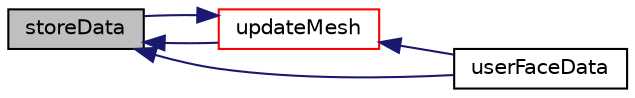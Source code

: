 digraph "storeData"
{
  bgcolor="transparent";
  edge [fontname="Helvetica",fontsize="10",labelfontname="Helvetica",labelfontsize="10"];
  node [fontname="Helvetica",fontsize="10",shape=record];
  rankdir="LR";
  Node13041 [label="storeData",height=0.2,width=0.4,color="black", fillcolor="grey75", style="filled", fontcolor="black"];
  Node13041 -> Node13042 [dir="back",color="midnightblue",fontsize="10",style="solid",fontname="Helvetica"];
  Node13042 [label="updateMesh",height=0.2,width=0.4,color="red",URL="$a25857.html#a40c42acbe53bccc55da8fbe26a3076d1",tooltip="Update for external change to mesh. changedFaces are in new mesh. "];
  Node13042 -> Node13041 [dir="back",color="midnightblue",fontsize="10",style="solid",fontname="Helvetica"];
  Node13042 -> Node13048 [dir="back",color="midnightblue",fontsize="10",style="solid",fontname="Helvetica"];
  Node13048 [label="userFaceData",height=0.2,width=0.4,color="black",URL="$a25857.html#a2cb6efa4184bedfbed60b069881c26a3"];
  Node13041 -> Node13048 [dir="back",color="midnightblue",fontsize="10",style="solid",fontname="Helvetica"];
}
